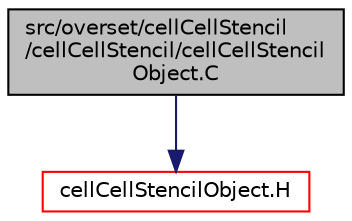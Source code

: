 digraph "src/overset/cellCellStencil/cellCellStencil/cellCellStencilObject.C"
{
  bgcolor="transparent";
  edge [fontname="Helvetica",fontsize="10",labelfontname="Helvetica",labelfontsize="10"];
  node [fontname="Helvetica",fontsize="10",shape=record];
  Node1 [label="src/overset/cellCellStencil\l/cellCellStencil/cellCellStencil\lObject.C",height=0.2,width=0.4,color="black", fillcolor="grey75", style="filled" fontcolor="black"];
  Node1 -> Node2 [color="midnightblue",fontsize="10",style="solid",fontname="Helvetica"];
  Node2 [label="cellCellStencilObject.H",height=0.2,width=0.4,color="red",URL="$cellCellStencilObject_8H.html"];
}
